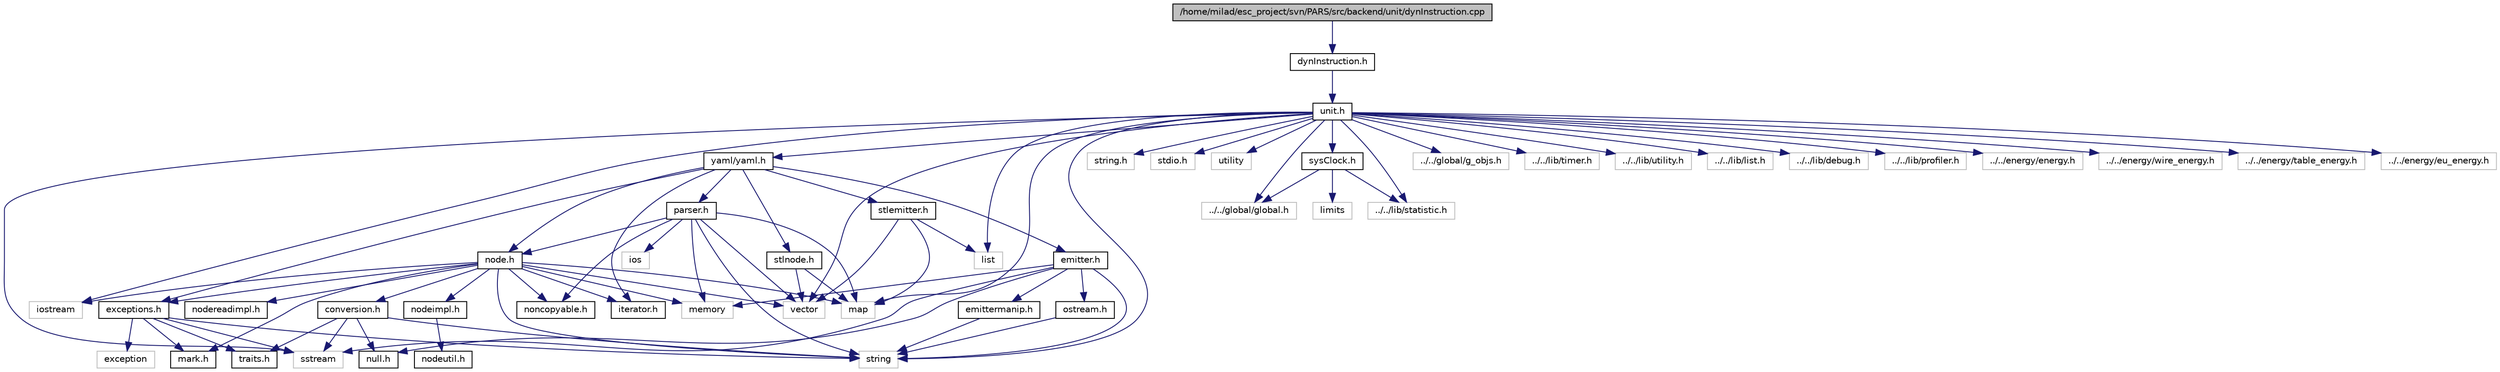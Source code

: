 digraph G
{
  edge [fontname="Helvetica",fontsize="10",labelfontname="Helvetica",labelfontsize="10"];
  node [fontname="Helvetica",fontsize="10",shape=record];
  Node1 [label="/home/milad/esc_project/svn/PARS/src/backend/unit/dynInstruction.cpp",height=0.2,width=0.4,color="black", fillcolor="grey75", style="filled" fontcolor="black"];
  Node1 -> Node2 [color="midnightblue",fontsize="10",style="solid"];
  Node2 [label="dynInstruction.h",height=0.2,width=0.4,color="black", fillcolor="white", style="filled",URL="$dynInstruction_8h.html"];
  Node2 -> Node3 [color="midnightblue",fontsize="10",style="solid"];
  Node3 [label="unit.h",height=0.2,width=0.4,color="black", fillcolor="white", style="filled",URL="$unit_8h.html"];
  Node3 -> Node4 [color="midnightblue",fontsize="10",style="solid"];
  Node4 [label="map",height=0.2,width=0.4,color="grey75", fillcolor="white", style="filled"];
  Node3 -> Node5 [color="midnightblue",fontsize="10",style="solid"];
  Node5 [label="list",height=0.2,width=0.4,color="grey75", fillcolor="white", style="filled"];
  Node3 -> Node6 [color="midnightblue",fontsize="10",style="solid"];
  Node6 [label="vector",height=0.2,width=0.4,color="grey75", fillcolor="white", style="filled"];
  Node3 -> Node7 [color="midnightblue",fontsize="10",style="solid"];
  Node7 [label="string",height=0.2,width=0.4,color="grey75", fillcolor="white", style="filled"];
  Node3 -> Node8 [color="midnightblue",fontsize="10",style="solid"];
  Node8 [label="string.h",height=0.2,width=0.4,color="grey75", fillcolor="white", style="filled"];
  Node3 -> Node9 [color="midnightblue",fontsize="10",style="solid"];
  Node9 [label="stdio.h",height=0.2,width=0.4,color="grey75", fillcolor="white", style="filled"];
  Node3 -> Node10 [color="midnightblue",fontsize="10",style="solid"];
  Node10 [label="utility",height=0.2,width=0.4,color="grey75", fillcolor="white", style="filled"];
  Node3 -> Node11 [color="midnightblue",fontsize="10",style="solid"];
  Node11 [label="iostream",height=0.2,width=0.4,color="grey75", fillcolor="white", style="filled"];
  Node3 -> Node12 [color="midnightblue",fontsize="10",style="solid"];
  Node12 [label="sstream",height=0.2,width=0.4,color="grey75", fillcolor="white", style="filled"];
  Node3 -> Node13 [color="midnightblue",fontsize="10",style="solid"];
  Node13 [label="yaml/yaml.h",height=0.2,width=0.4,color="black", fillcolor="white", style="filled",URL="$yaml_8h.html"];
  Node13 -> Node14 [color="midnightblue",fontsize="10",style="solid"];
  Node14 [label="parser.h",height=0.2,width=0.4,color="black", fillcolor="white", style="filled",URL="$parser_8h.html"];
  Node14 -> Node15 [color="midnightblue",fontsize="10",style="solid"];
  Node15 [label="node.h",height=0.2,width=0.4,color="black", fillcolor="white", style="filled",URL="$node_8h.html"];
  Node15 -> Node16 [color="midnightblue",fontsize="10",style="solid"];
  Node16 [label="conversion.h",height=0.2,width=0.4,color="black", fillcolor="white", style="filled",URL="$conversion_8h.html"];
  Node16 -> Node17 [color="midnightblue",fontsize="10",style="solid"];
  Node17 [label="null.h",height=0.2,width=0.4,color="black", fillcolor="white", style="filled",URL="$null_8h.html"];
  Node16 -> Node18 [color="midnightblue",fontsize="10",style="solid"];
  Node18 [label="traits.h",height=0.2,width=0.4,color="black", fillcolor="white", style="filled",URL="$traits_8h.html"];
  Node16 -> Node7 [color="midnightblue",fontsize="10",style="solid"];
  Node16 -> Node12 [color="midnightblue",fontsize="10",style="solid"];
  Node15 -> Node19 [color="midnightblue",fontsize="10",style="solid"];
  Node19 [label="exceptions.h",height=0.2,width=0.4,color="black", fillcolor="white", style="filled",URL="$exceptions_8h.html"];
  Node19 -> Node20 [color="midnightblue",fontsize="10",style="solid"];
  Node20 [label="mark.h",height=0.2,width=0.4,color="black", fillcolor="white", style="filled",URL="$mark_8h.html"];
  Node19 -> Node18 [color="midnightblue",fontsize="10",style="solid"];
  Node19 -> Node21 [color="midnightblue",fontsize="10",style="solid"];
  Node21 [label="exception",height=0.2,width=0.4,color="grey75", fillcolor="white", style="filled"];
  Node19 -> Node7 [color="midnightblue",fontsize="10",style="solid"];
  Node19 -> Node12 [color="midnightblue",fontsize="10",style="solid"];
  Node15 -> Node22 [color="midnightblue",fontsize="10",style="solid"];
  Node22 [label="iterator.h",height=0.2,width=0.4,color="black", fillcolor="white", style="filled",URL="$iterator_8h.html"];
  Node15 -> Node20 [color="midnightblue",fontsize="10",style="solid"];
  Node15 -> Node23 [color="midnightblue",fontsize="10",style="solid"];
  Node23 [label="noncopyable.h",height=0.2,width=0.4,color="black", fillcolor="white", style="filled",URL="$noncopyable_8h.html"];
  Node15 -> Node11 [color="midnightblue",fontsize="10",style="solid"];
  Node15 -> Node7 [color="midnightblue",fontsize="10",style="solid"];
  Node15 -> Node6 [color="midnightblue",fontsize="10",style="solid"];
  Node15 -> Node4 [color="midnightblue",fontsize="10",style="solid"];
  Node15 -> Node24 [color="midnightblue",fontsize="10",style="solid"];
  Node24 [label="memory",height=0.2,width=0.4,color="grey75", fillcolor="white", style="filled"];
  Node15 -> Node25 [color="midnightblue",fontsize="10",style="solid"];
  Node25 [label="nodeimpl.h",height=0.2,width=0.4,color="black", fillcolor="white", style="filled",URL="$nodeimpl_8h.html"];
  Node25 -> Node26 [color="midnightblue",fontsize="10",style="solid"];
  Node26 [label="nodeutil.h",height=0.2,width=0.4,color="black", fillcolor="white", style="filled",URL="$nodeutil_8h.html"];
  Node15 -> Node27 [color="midnightblue",fontsize="10",style="solid"];
  Node27 [label="nodereadimpl.h",height=0.2,width=0.4,color="black", fillcolor="white", style="filled",URL="$nodereadimpl_8h.html"];
  Node14 -> Node23 [color="midnightblue",fontsize="10",style="solid"];
  Node14 -> Node28 [color="midnightblue",fontsize="10",style="solid"];
  Node28 [label="ios",height=0.2,width=0.4,color="grey75", fillcolor="white", style="filled"];
  Node14 -> Node7 [color="midnightblue",fontsize="10",style="solid"];
  Node14 -> Node6 [color="midnightblue",fontsize="10",style="solid"];
  Node14 -> Node4 [color="midnightblue",fontsize="10",style="solid"];
  Node14 -> Node24 [color="midnightblue",fontsize="10",style="solid"];
  Node13 -> Node15 [color="midnightblue",fontsize="10",style="solid"];
  Node13 -> Node29 [color="midnightblue",fontsize="10",style="solid"];
  Node29 [label="stlnode.h",height=0.2,width=0.4,color="black", fillcolor="white", style="filled",URL="$stlnode_8h.html"];
  Node29 -> Node6 [color="midnightblue",fontsize="10",style="solid"];
  Node29 -> Node4 [color="midnightblue",fontsize="10",style="solid"];
  Node13 -> Node22 [color="midnightblue",fontsize="10",style="solid"];
  Node13 -> Node30 [color="midnightblue",fontsize="10",style="solid"];
  Node30 [label="emitter.h",height=0.2,width=0.4,color="black", fillcolor="white", style="filled",URL="$emitter_8h.html"];
  Node30 -> Node31 [color="midnightblue",fontsize="10",style="solid"];
  Node31 [label="emittermanip.h",height=0.2,width=0.4,color="black", fillcolor="white", style="filled",URL="$emittermanip_8h.html"];
  Node31 -> Node7 [color="midnightblue",fontsize="10",style="solid"];
  Node30 -> Node32 [color="midnightblue",fontsize="10",style="solid"];
  Node32 [label="ostream.h",height=0.2,width=0.4,color="black", fillcolor="white", style="filled",URL="$ostream_8h.html"];
  Node32 -> Node7 [color="midnightblue",fontsize="10",style="solid"];
  Node30 -> Node17 [color="midnightblue",fontsize="10",style="solid"];
  Node30 -> Node24 [color="midnightblue",fontsize="10",style="solid"];
  Node30 -> Node7 [color="midnightblue",fontsize="10",style="solid"];
  Node30 -> Node12 [color="midnightblue",fontsize="10",style="solid"];
  Node13 -> Node33 [color="midnightblue",fontsize="10",style="solid"];
  Node33 [label="stlemitter.h",height=0.2,width=0.4,color="black", fillcolor="white", style="filled",URL="$stlemitter_8h.html"];
  Node33 -> Node6 [color="midnightblue",fontsize="10",style="solid"];
  Node33 -> Node5 [color="midnightblue",fontsize="10",style="solid"];
  Node33 -> Node4 [color="midnightblue",fontsize="10",style="solid"];
  Node13 -> Node19 [color="midnightblue",fontsize="10",style="solid"];
  Node3 -> Node34 [color="midnightblue",fontsize="10",style="solid"];
  Node34 [label="sysClock.h",height=0.2,width=0.4,color="black", fillcolor="white", style="filled",URL="$sysClock_8h.html"];
  Node34 -> Node35 [color="midnightblue",fontsize="10",style="solid"];
  Node35 [label="limits",height=0.2,width=0.4,color="grey75", fillcolor="white", style="filled"];
  Node34 -> Node36 [color="midnightblue",fontsize="10",style="solid"];
  Node36 [label="../../global/global.h",height=0.2,width=0.4,color="grey75", fillcolor="white", style="filled"];
  Node34 -> Node37 [color="midnightblue",fontsize="10",style="solid"];
  Node37 [label="../../lib/statistic.h",height=0.2,width=0.4,color="grey75", fillcolor="white", style="filled"];
  Node3 -> Node36 [color="midnightblue",fontsize="10",style="solid"];
  Node3 -> Node38 [color="midnightblue",fontsize="10",style="solid"];
  Node38 [label="../../global/g_objs.h",height=0.2,width=0.4,color="grey75", fillcolor="white", style="filled"];
  Node3 -> Node39 [color="midnightblue",fontsize="10",style="solid"];
  Node39 [label="../../lib/timer.h",height=0.2,width=0.4,color="grey75", fillcolor="white", style="filled"];
  Node3 -> Node40 [color="midnightblue",fontsize="10",style="solid"];
  Node40 [label="../../lib/utility.h",height=0.2,width=0.4,color="grey75", fillcolor="white", style="filled"];
  Node3 -> Node41 [color="midnightblue",fontsize="10",style="solid"];
  Node41 [label="../../lib/list.h",height=0.2,width=0.4,color="grey75", fillcolor="white", style="filled"];
  Node3 -> Node42 [color="midnightblue",fontsize="10",style="solid"];
  Node42 [label="../../lib/debug.h",height=0.2,width=0.4,color="grey75", fillcolor="white", style="filled"];
  Node3 -> Node37 [color="midnightblue",fontsize="10",style="solid"];
  Node3 -> Node43 [color="midnightblue",fontsize="10",style="solid"];
  Node43 [label="../../lib/profiler.h",height=0.2,width=0.4,color="grey75", fillcolor="white", style="filled"];
  Node3 -> Node44 [color="midnightblue",fontsize="10",style="solid"];
  Node44 [label="../../energy/energy.h",height=0.2,width=0.4,color="grey75", fillcolor="white", style="filled"];
  Node3 -> Node45 [color="midnightblue",fontsize="10",style="solid"];
  Node45 [label="../../energy/wire_energy.h",height=0.2,width=0.4,color="grey75", fillcolor="white", style="filled"];
  Node3 -> Node46 [color="midnightblue",fontsize="10",style="solid"];
  Node46 [label="../../energy/table_energy.h",height=0.2,width=0.4,color="grey75", fillcolor="white", style="filled"];
  Node3 -> Node47 [color="midnightblue",fontsize="10",style="solid"];
  Node47 [label="../../energy/eu_energy.h",height=0.2,width=0.4,color="grey75", fillcolor="white", style="filled"];
}
